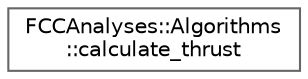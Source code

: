 digraph "Graphical Class Hierarchy"
{
 // LATEX_PDF_SIZE
  bgcolor="transparent";
  edge [fontname=Helvetica,fontsize=10,labelfontname=Helvetica,labelfontsize=10];
  node [fontname=Helvetica,fontsize=10,shape=box,height=0.2,width=0.4];
  rankdir="LR";
  Node0 [id="Node000000",label="FCCAnalyses::Algorithms\l::calculate_thrust",height=0.2,width=0.4,color="grey40", fillcolor="white", style="filled",URL="$structFCCAnalyses_1_1Algorithms_1_1calculate__thrust.html",tooltip="Calculates the thrust axis by looping over all possible combinations."];
}

